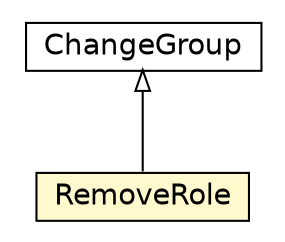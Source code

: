 #!/usr/local/bin/dot
#
# Class diagram 
# Generated by UMLGraph version R5_6_6-1-g9240c4 (http://www.umlgraph.org/)
#

digraph G {
	edge [fontname="Helvetica",fontsize=10,labelfontname="Helvetica",labelfontsize=10];
	node [fontname="Helvetica",fontsize=10,shape=plaintext];
	nodesep=0.25;
	ranksep=0.5;
	// moise.reorg.commands.RemoveRole
	c10114 [label=<<table title="moise.reorg.commands.RemoveRole" border="0" cellborder="1" cellspacing="0" cellpadding="2" port="p" bgcolor="lemonChiffon" href="./RemoveRole.html">
		<tr><td><table border="0" cellspacing="0" cellpadding="1">
<tr><td align="center" balign="center"> RemoveRole </td></tr>
		</table></td></tr>
		</table>>, URL="./RemoveRole.html", fontname="Helvetica", fontcolor="black", fontsize=14.0];
	// moise.reorg.commands.ChangeGroup
	c10121 [label=<<table title="moise.reorg.commands.ChangeGroup" border="0" cellborder="1" cellspacing="0" cellpadding="2" port="p" href="./ChangeGroup.html">
		<tr><td><table border="0" cellspacing="0" cellpadding="1">
<tr><td align="center" balign="center"> ChangeGroup </td></tr>
		</table></td></tr>
		</table>>, URL="./ChangeGroup.html", fontname="Helvetica", fontcolor="black", fontsize=14.0];
	//moise.reorg.commands.RemoveRole extends moise.reorg.commands.ChangeGroup
	c10121:p -> c10114:p [dir=back,arrowtail=empty];
}

